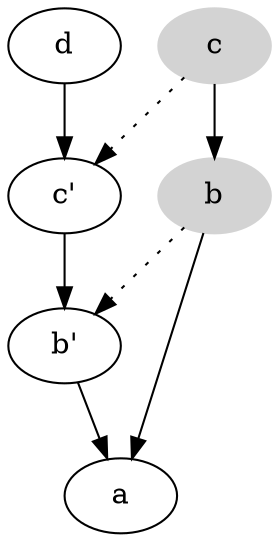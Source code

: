 digraph G {
 d->"c'"
 "c'"->"b'"
 "b'"->a
 b->a
 c->b
 c->"c'"[style=dotted]
 b->"b'"[style=dotted]
 "b'"[group=g1]
 "c'"[group=g1]
 b[style=filled, color=lightgray, group=g2]
 c[style=filled, color=lightgray, group=g2]
}
